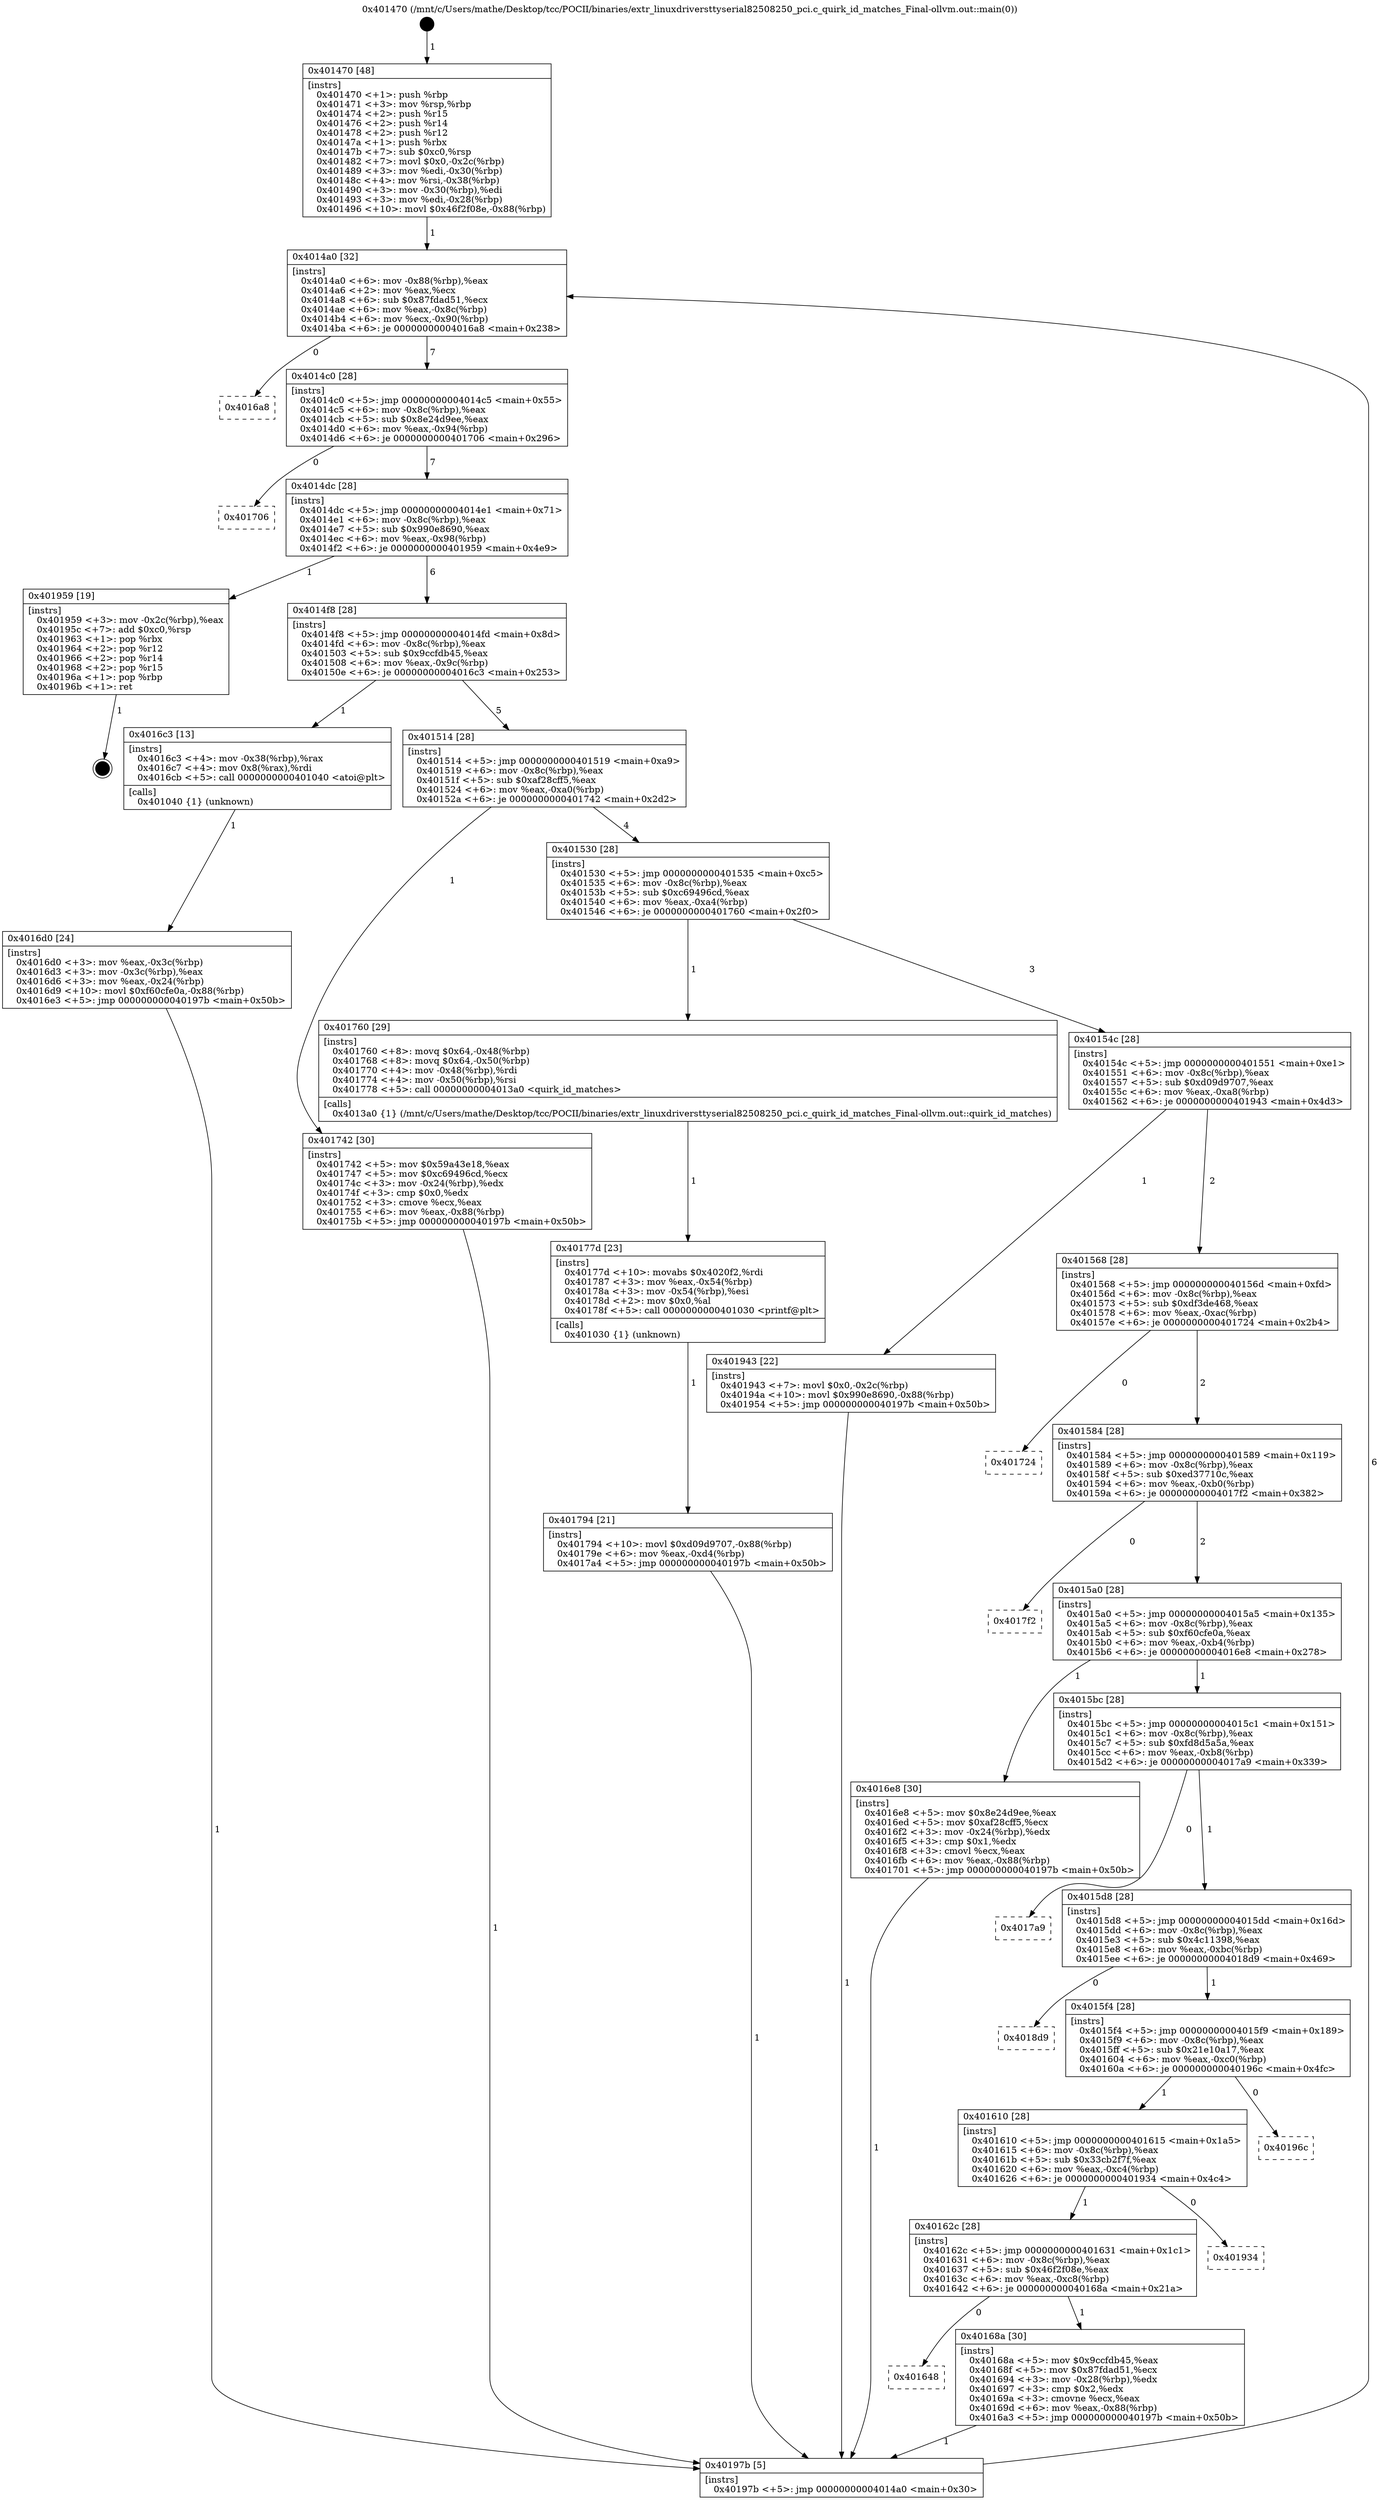digraph "0x401470" {
  label = "0x401470 (/mnt/c/Users/mathe/Desktop/tcc/POCII/binaries/extr_linuxdriversttyserial82508250_pci.c_quirk_id_matches_Final-ollvm.out::main(0))"
  labelloc = "t"
  node[shape=record]

  Entry [label="",width=0.3,height=0.3,shape=circle,fillcolor=black,style=filled]
  "0x4014a0" [label="{
     0x4014a0 [32]\l
     | [instrs]\l
     &nbsp;&nbsp;0x4014a0 \<+6\>: mov -0x88(%rbp),%eax\l
     &nbsp;&nbsp;0x4014a6 \<+2\>: mov %eax,%ecx\l
     &nbsp;&nbsp;0x4014a8 \<+6\>: sub $0x87fdad51,%ecx\l
     &nbsp;&nbsp;0x4014ae \<+6\>: mov %eax,-0x8c(%rbp)\l
     &nbsp;&nbsp;0x4014b4 \<+6\>: mov %ecx,-0x90(%rbp)\l
     &nbsp;&nbsp;0x4014ba \<+6\>: je 00000000004016a8 \<main+0x238\>\l
  }"]
  "0x4016a8" [label="{
     0x4016a8\l
  }", style=dashed]
  "0x4014c0" [label="{
     0x4014c0 [28]\l
     | [instrs]\l
     &nbsp;&nbsp;0x4014c0 \<+5\>: jmp 00000000004014c5 \<main+0x55\>\l
     &nbsp;&nbsp;0x4014c5 \<+6\>: mov -0x8c(%rbp),%eax\l
     &nbsp;&nbsp;0x4014cb \<+5\>: sub $0x8e24d9ee,%eax\l
     &nbsp;&nbsp;0x4014d0 \<+6\>: mov %eax,-0x94(%rbp)\l
     &nbsp;&nbsp;0x4014d6 \<+6\>: je 0000000000401706 \<main+0x296\>\l
  }"]
  Exit [label="",width=0.3,height=0.3,shape=circle,fillcolor=black,style=filled,peripheries=2]
  "0x401706" [label="{
     0x401706\l
  }", style=dashed]
  "0x4014dc" [label="{
     0x4014dc [28]\l
     | [instrs]\l
     &nbsp;&nbsp;0x4014dc \<+5\>: jmp 00000000004014e1 \<main+0x71\>\l
     &nbsp;&nbsp;0x4014e1 \<+6\>: mov -0x8c(%rbp),%eax\l
     &nbsp;&nbsp;0x4014e7 \<+5\>: sub $0x990e8690,%eax\l
     &nbsp;&nbsp;0x4014ec \<+6\>: mov %eax,-0x98(%rbp)\l
     &nbsp;&nbsp;0x4014f2 \<+6\>: je 0000000000401959 \<main+0x4e9\>\l
  }"]
  "0x401794" [label="{
     0x401794 [21]\l
     | [instrs]\l
     &nbsp;&nbsp;0x401794 \<+10\>: movl $0xd09d9707,-0x88(%rbp)\l
     &nbsp;&nbsp;0x40179e \<+6\>: mov %eax,-0xd4(%rbp)\l
     &nbsp;&nbsp;0x4017a4 \<+5\>: jmp 000000000040197b \<main+0x50b\>\l
  }"]
  "0x401959" [label="{
     0x401959 [19]\l
     | [instrs]\l
     &nbsp;&nbsp;0x401959 \<+3\>: mov -0x2c(%rbp),%eax\l
     &nbsp;&nbsp;0x40195c \<+7\>: add $0xc0,%rsp\l
     &nbsp;&nbsp;0x401963 \<+1\>: pop %rbx\l
     &nbsp;&nbsp;0x401964 \<+2\>: pop %r12\l
     &nbsp;&nbsp;0x401966 \<+2\>: pop %r14\l
     &nbsp;&nbsp;0x401968 \<+2\>: pop %r15\l
     &nbsp;&nbsp;0x40196a \<+1\>: pop %rbp\l
     &nbsp;&nbsp;0x40196b \<+1\>: ret\l
  }"]
  "0x4014f8" [label="{
     0x4014f8 [28]\l
     | [instrs]\l
     &nbsp;&nbsp;0x4014f8 \<+5\>: jmp 00000000004014fd \<main+0x8d\>\l
     &nbsp;&nbsp;0x4014fd \<+6\>: mov -0x8c(%rbp),%eax\l
     &nbsp;&nbsp;0x401503 \<+5\>: sub $0x9ccfdb45,%eax\l
     &nbsp;&nbsp;0x401508 \<+6\>: mov %eax,-0x9c(%rbp)\l
     &nbsp;&nbsp;0x40150e \<+6\>: je 00000000004016c3 \<main+0x253\>\l
  }"]
  "0x40177d" [label="{
     0x40177d [23]\l
     | [instrs]\l
     &nbsp;&nbsp;0x40177d \<+10\>: movabs $0x4020f2,%rdi\l
     &nbsp;&nbsp;0x401787 \<+3\>: mov %eax,-0x54(%rbp)\l
     &nbsp;&nbsp;0x40178a \<+3\>: mov -0x54(%rbp),%esi\l
     &nbsp;&nbsp;0x40178d \<+2\>: mov $0x0,%al\l
     &nbsp;&nbsp;0x40178f \<+5\>: call 0000000000401030 \<printf@plt\>\l
     | [calls]\l
     &nbsp;&nbsp;0x401030 \{1\} (unknown)\l
  }"]
  "0x4016c3" [label="{
     0x4016c3 [13]\l
     | [instrs]\l
     &nbsp;&nbsp;0x4016c3 \<+4\>: mov -0x38(%rbp),%rax\l
     &nbsp;&nbsp;0x4016c7 \<+4\>: mov 0x8(%rax),%rdi\l
     &nbsp;&nbsp;0x4016cb \<+5\>: call 0000000000401040 \<atoi@plt\>\l
     | [calls]\l
     &nbsp;&nbsp;0x401040 \{1\} (unknown)\l
  }"]
  "0x401514" [label="{
     0x401514 [28]\l
     | [instrs]\l
     &nbsp;&nbsp;0x401514 \<+5\>: jmp 0000000000401519 \<main+0xa9\>\l
     &nbsp;&nbsp;0x401519 \<+6\>: mov -0x8c(%rbp),%eax\l
     &nbsp;&nbsp;0x40151f \<+5\>: sub $0xaf28cff5,%eax\l
     &nbsp;&nbsp;0x401524 \<+6\>: mov %eax,-0xa0(%rbp)\l
     &nbsp;&nbsp;0x40152a \<+6\>: je 0000000000401742 \<main+0x2d2\>\l
  }"]
  "0x4016d0" [label="{
     0x4016d0 [24]\l
     | [instrs]\l
     &nbsp;&nbsp;0x4016d0 \<+3\>: mov %eax,-0x3c(%rbp)\l
     &nbsp;&nbsp;0x4016d3 \<+3\>: mov -0x3c(%rbp),%eax\l
     &nbsp;&nbsp;0x4016d6 \<+3\>: mov %eax,-0x24(%rbp)\l
     &nbsp;&nbsp;0x4016d9 \<+10\>: movl $0xf60cfe0a,-0x88(%rbp)\l
     &nbsp;&nbsp;0x4016e3 \<+5\>: jmp 000000000040197b \<main+0x50b\>\l
  }"]
  "0x401742" [label="{
     0x401742 [30]\l
     | [instrs]\l
     &nbsp;&nbsp;0x401742 \<+5\>: mov $0x59a43e18,%eax\l
     &nbsp;&nbsp;0x401747 \<+5\>: mov $0xc69496cd,%ecx\l
     &nbsp;&nbsp;0x40174c \<+3\>: mov -0x24(%rbp),%edx\l
     &nbsp;&nbsp;0x40174f \<+3\>: cmp $0x0,%edx\l
     &nbsp;&nbsp;0x401752 \<+3\>: cmove %ecx,%eax\l
     &nbsp;&nbsp;0x401755 \<+6\>: mov %eax,-0x88(%rbp)\l
     &nbsp;&nbsp;0x40175b \<+5\>: jmp 000000000040197b \<main+0x50b\>\l
  }"]
  "0x401530" [label="{
     0x401530 [28]\l
     | [instrs]\l
     &nbsp;&nbsp;0x401530 \<+5\>: jmp 0000000000401535 \<main+0xc5\>\l
     &nbsp;&nbsp;0x401535 \<+6\>: mov -0x8c(%rbp),%eax\l
     &nbsp;&nbsp;0x40153b \<+5\>: sub $0xc69496cd,%eax\l
     &nbsp;&nbsp;0x401540 \<+6\>: mov %eax,-0xa4(%rbp)\l
     &nbsp;&nbsp;0x401546 \<+6\>: je 0000000000401760 \<main+0x2f0\>\l
  }"]
  "0x401470" [label="{
     0x401470 [48]\l
     | [instrs]\l
     &nbsp;&nbsp;0x401470 \<+1\>: push %rbp\l
     &nbsp;&nbsp;0x401471 \<+3\>: mov %rsp,%rbp\l
     &nbsp;&nbsp;0x401474 \<+2\>: push %r15\l
     &nbsp;&nbsp;0x401476 \<+2\>: push %r14\l
     &nbsp;&nbsp;0x401478 \<+2\>: push %r12\l
     &nbsp;&nbsp;0x40147a \<+1\>: push %rbx\l
     &nbsp;&nbsp;0x40147b \<+7\>: sub $0xc0,%rsp\l
     &nbsp;&nbsp;0x401482 \<+7\>: movl $0x0,-0x2c(%rbp)\l
     &nbsp;&nbsp;0x401489 \<+3\>: mov %edi,-0x30(%rbp)\l
     &nbsp;&nbsp;0x40148c \<+4\>: mov %rsi,-0x38(%rbp)\l
     &nbsp;&nbsp;0x401490 \<+3\>: mov -0x30(%rbp),%edi\l
     &nbsp;&nbsp;0x401493 \<+3\>: mov %edi,-0x28(%rbp)\l
     &nbsp;&nbsp;0x401496 \<+10\>: movl $0x46f2f08e,-0x88(%rbp)\l
  }"]
  "0x401760" [label="{
     0x401760 [29]\l
     | [instrs]\l
     &nbsp;&nbsp;0x401760 \<+8\>: movq $0x64,-0x48(%rbp)\l
     &nbsp;&nbsp;0x401768 \<+8\>: movq $0x64,-0x50(%rbp)\l
     &nbsp;&nbsp;0x401770 \<+4\>: mov -0x48(%rbp),%rdi\l
     &nbsp;&nbsp;0x401774 \<+4\>: mov -0x50(%rbp),%rsi\l
     &nbsp;&nbsp;0x401778 \<+5\>: call 00000000004013a0 \<quirk_id_matches\>\l
     | [calls]\l
     &nbsp;&nbsp;0x4013a0 \{1\} (/mnt/c/Users/mathe/Desktop/tcc/POCII/binaries/extr_linuxdriversttyserial82508250_pci.c_quirk_id_matches_Final-ollvm.out::quirk_id_matches)\l
  }"]
  "0x40154c" [label="{
     0x40154c [28]\l
     | [instrs]\l
     &nbsp;&nbsp;0x40154c \<+5\>: jmp 0000000000401551 \<main+0xe1\>\l
     &nbsp;&nbsp;0x401551 \<+6\>: mov -0x8c(%rbp),%eax\l
     &nbsp;&nbsp;0x401557 \<+5\>: sub $0xd09d9707,%eax\l
     &nbsp;&nbsp;0x40155c \<+6\>: mov %eax,-0xa8(%rbp)\l
     &nbsp;&nbsp;0x401562 \<+6\>: je 0000000000401943 \<main+0x4d3\>\l
  }"]
  "0x40197b" [label="{
     0x40197b [5]\l
     | [instrs]\l
     &nbsp;&nbsp;0x40197b \<+5\>: jmp 00000000004014a0 \<main+0x30\>\l
  }"]
  "0x401943" [label="{
     0x401943 [22]\l
     | [instrs]\l
     &nbsp;&nbsp;0x401943 \<+7\>: movl $0x0,-0x2c(%rbp)\l
     &nbsp;&nbsp;0x40194a \<+10\>: movl $0x990e8690,-0x88(%rbp)\l
     &nbsp;&nbsp;0x401954 \<+5\>: jmp 000000000040197b \<main+0x50b\>\l
  }"]
  "0x401568" [label="{
     0x401568 [28]\l
     | [instrs]\l
     &nbsp;&nbsp;0x401568 \<+5\>: jmp 000000000040156d \<main+0xfd\>\l
     &nbsp;&nbsp;0x40156d \<+6\>: mov -0x8c(%rbp),%eax\l
     &nbsp;&nbsp;0x401573 \<+5\>: sub $0xdf3de468,%eax\l
     &nbsp;&nbsp;0x401578 \<+6\>: mov %eax,-0xac(%rbp)\l
     &nbsp;&nbsp;0x40157e \<+6\>: je 0000000000401724 \<main+0x2b4\>\l
  }"]
  "0x401648" [label="{
     0x401648\l
  }", style=dashed]
  "0x401724" [label="{
     0x401724\l
  }", style=dashed]
  "0x401584" [label="{
     0x401584 [28]\l
     | [instrs]\l
     &nbsp;&nbsp;0x401584 \<+5\>: jmp 0000000000401589 \<main+0x119\>\l
     &nbsp;&nbsp;0x401589 \<+6\>: mov -0x8c(%rbp),%eax\l
     &nbsp;&nbsp;0x40158f \<+5\>: sub $0xed37710c,%eax\l
     &nbsp;&nbsp;0x401594 \<+6\>: mov %eax,-0xb0(%rbp)\l
     &nbsp;&nbsp;0x40159a \<+6\>: je 00000000004017f2 \<main+0x382\>\l
  }"]
  "0x40168a" [label="{
     0x40168a [30]\l
     | [instrs]\l
     &nbsp;&nbsp;0x40168a \<+5\>: mov $0x9ccfdb45,%eax\l
     &nbsp;&nbsp;0x40168f \<+5\>: mov $0x87fdad51,%ecx\l
     &nbsp;&nbsp;0x401694 \<+3\>: mov -0x28(%rbp),%edx\l
     &nbsp;&nbsp;0x401697 \<+3\>: cmp $0x2,%edx\l
     &nbsp;&nbsp;0x40169a \<+3\>: cmovne %ecx,%eax\l
     &nbsp;&nbsp;0x40169d \<+6\>: mov %eax,-0x88(%rbp)\l
     &nbsp;&nbsp;0x4016a3 \<+5\>: jmp 000000000040197b \<main+0x50b\>\l
  }"]
  "0x4017f2" [label="{
     0x4017f2\l
  }", style=dashed]
  "0x4015a0" [label="{
     0x4015a0 [28]\l
     | [instrs]\l
     &nbsp;&nbsp;0x4015a0 \<+5\>: jmp 00000000004015a5 \<main+0x135\>\l
     &nbsp;&nbsp;0x4015a5 \<+6\>: mov -0x8c(%rbp),%eax\l
     &nbsp;&nbsp;0x4015ab \<+5\>: sub $0xf60cfe0a,%eax\l
     &nbsp;&nbsp;0x4015b0 \<+6\>: mov %eax,-0xb4(%rbp)\l
     &nbsp;&nbsp;0x4015b6 \<+6\>: je 00000000004016e8 \<main+0x278\>\l
  }"]
  "0x40162c" [label="{
     0x40162c [28]\l
     | [instrs]\l
     &nbsp;&nbsp;0x40162c \<+5\>: jmp 0000000000401631 \<main+0x1c1\>\l
     &nbsp;&nbsp;0x401631 \<+6\>: mov -0x8c(%rbp),%eax\l
     &nbsp;&nbsp;0x401637 \<+5\>: sub $0x46f2f08e,%eax\l
     &nbsp;&nbsp;0x40163c \<+6\>: mov %eax,-0xc8(%rbp)\l
     &nbsp;&nbsp;0x401642 \<+6\>: je 000000000040168a \<main+0x21a\>\l
  }"]
  "0x4016e8" [label="{
     0x4016e8 [30]\l
     | [instrs]\l
     &nbsp;&nbsp;0x4016e8 \<+5\>: mov $0x8e24d9ee,%eax\l
     &nbsp;&nbsp;0x4016ed \<+5\>: mov $0xaf28cff5,%ecx\l
     &nbsp;&nbsp;0x4016f2 \<+3\>: mov -0x24(%rbp),%edx\l
     &nbsp;&nbsp;0x4016f5 \<+3\>: cmp $0x1,%edx\l
     &nbsp;&nbsp;0x4016f8 \<+3\>: cmovl %ecx,%eax\l
     &nbsp;&nbsp;0x4016fb \<+6\>: mov %eax,-0x88(%rbp)\l
     &nbsp;&nbsp;0x401701 \<+5\>: jmp 000000000040197b \<main+0x50b\>\l
  }"]
  "0x4015bc" [label="{
     0x4015bc [28]\l
     | [instrs]\l
     &nbsp;&nbsp;0x4015bc \<+5\>: jmp 00000000004015c1 \<main+0x151\>\l
     &nbsp;&nbsp;0x4015c1 \<+6\>: mov -0x8c(%rbp),%eax\l
     &nbsp;&nbsp;0x4015c7 \<+5\>: sub $0xfd8d5a5a,%eax\l
     &nbsp;&nbsp;0x4015cc \<+6\>: mov %eax,-0xb8(%rbp)\l
     &nbsp;&nbsp;0x4015d2 \<+6\>: je 00000000004017a9 \<main+0x339\>\l
  }"]
  "0x401934" [label="{
     0x401934\l
  }", style=dashed]
  "0x4017a9" [label="{
     0x4017a9\l
  }", style=dashed]
  "0x4015d8" [label="{
     0x4015d8 [28]\l
     | [instrs]\l
     &nbsp;&nbsp;0x4015d8 \<+5\>: jmp 00000000004015dd \<main+0x16d\>\l
     &nbsp;&nbsp;0x4015dd \<+6\>: mov -0x8c(%rbp),%eax\l
     &nbsp;&nbsp;0x4015e3 \<+5\>: sub $0x4c11398,%eax\l
     &nbsp;&nbsp;0x4015e8 \<+6\>: mov %eax,-0xbc(%rbp)\l
     &nbsp;&nbsp;0x4015ee \<+6\>: je 00000000004018d9 \<main+0x469\>\l
  }"]
  "0x401610" [label="{
     0x401610 [28]\l
     | [instrs]\l
     &nbsp;&nbsp;0x401610 \<+5\>: jmp 0000000000401615 \<main+0x1a5\>\l
     &nbsp;&nbsp;0x401615 \<+6\>: mov -0x8c(%rbp),%eax\l
     &nbsp;&nbsp;0x40161b \<+5\>: sub $0x33cb2f7f,%eax\l
     &nbsp;&nbsp;0x401620 \<+6\>: mov %eax,-0xc4(%rbp)\l
     &nbsp;&nbsp;0x401626 \<+6\>: je 0000000000401934 \<main+0x4c4\>\l
  }"]
  "0x4018d9" [label="{
     0x4018d9\l
  }", style=dashed]
  "0x4015f4" [label="{
     0x4015f4 [28]\l
     | [instrs]\l
     &nbsp;&nbsp;0x4015f4 \<+5\>: jmp 00000000004015f9 \<main+0x189\>\l
     &nbsp;&nbsp;0x4015f9 \<+6\>: mov -0x8c(%rbp),%eax\l
     &nbsp;&nbsp;0x4015ff \<+5\>: sub $0x21e10a17,%eax\l
     &nbsp;&nbsp;0x401604 \<+6\>: mov %eax,-0xc0(%rbp)\l
     &nbsp;&nbsp;0x40160a \<+6\>: je 000000000040196c \<main+0x4fc\>\l
  }"]
  "0x40196c" [label="{
     0x40196c\l
  }", style=dashed]
  Entry -> "0x401470" [label=" 1"]
  "0x4014a0" -> "0x4016a8" [label=" 0"]
  "0x4014a0" -> "0x4014c0" [label=" 7"]
  "0x401959" -> Exit [label=" 1"]
  "0x4014c0" -> "0x401706" [label=" 0"]
  "0x4014c0" -> "0x4014dc" [label=" 7"]
  "0x401943" -> "0x40197b" [label=" 1"]
  "0x4014dc" -> "0x401959" [label=" 1"]
  "0x4014dc" -> "0x4014f8" [label=" 6"]
  "0x401794" -> "0x40197b" [label=" 1"]
  "0x4014f8" -> "0x4016c3" [label=" 1"]
  "0x4014f8" -> "0x401514" [label=" 5"]
  "0x40177d" -> "0x401794" [label=" 1"]
  "0x401514" -> "0x401742" [label=" 1"]
  "0x401514" -> "0x401530" [label=" 4"]
  "0x401760" -> "0x40177d" [label=" 1"]
  "0x401530" -> "0x401760" [label=" 1"]
  "0x401530" -> "0x40154c" [label=" 3"]
  "0x401742" -> "0x40197b" [label=" 1"]
  "0x40154c" -> "0x401943" [label=" 1"]
  "0x40154c" -> "0x401568" [label=" 2"]
  "0x4016e8" -> "0x40197b" [label=" 1"]
  "0x401568" -> "0x401724" [label=" 0"]
  "0x401568" -> "0x401584" [label=" 2"]
  "0x4016d0" -> "0x40197b" [label=" 1"]
  "0x401584" -> "0x4017f2" [label=" 0"]
  "0x401584" -> "0x4015a0" [label=" 2"]
  "0x4016c3" -> "0x4016d0" [label=" 1"]
  "0x4015a0" -> "0x4016e8" [label=" 1"]
  "0x4015a0" -> "0x4015bc" [label=" 1"]
  "0x401470" -> "0x4014a0" [label=" 1"]
  "0x4015bc" -> "0x4017a9" [label=" 0"]
  "0x4015bc" -> "0x4015d8" [label=" 1"]
  "0x40168a" -> "0x40197b" [label=" 1"]
  "0x4015d8" -> "0x4018d9" [label=" 0"]
  "0x4015d8" -> "0x4015f4" [label=" 1"]
  "0x40162c" -> "0x40168a" [label=" 1"]
  "0x4015f4" -> "0x40196c" [label=" 0"]
  "0x4015f4" -> "0x401610" [label=" 1"]
  "0x40162c" -> "0x401648" [label=" 0"]
  "0x401610" -> "0x401934" [label=" 0"]
  "0x401610" -> "0x40162c" [label=" 1"]
  "0x40197b" -> "0x4014a0" [label=" 6"]
}
